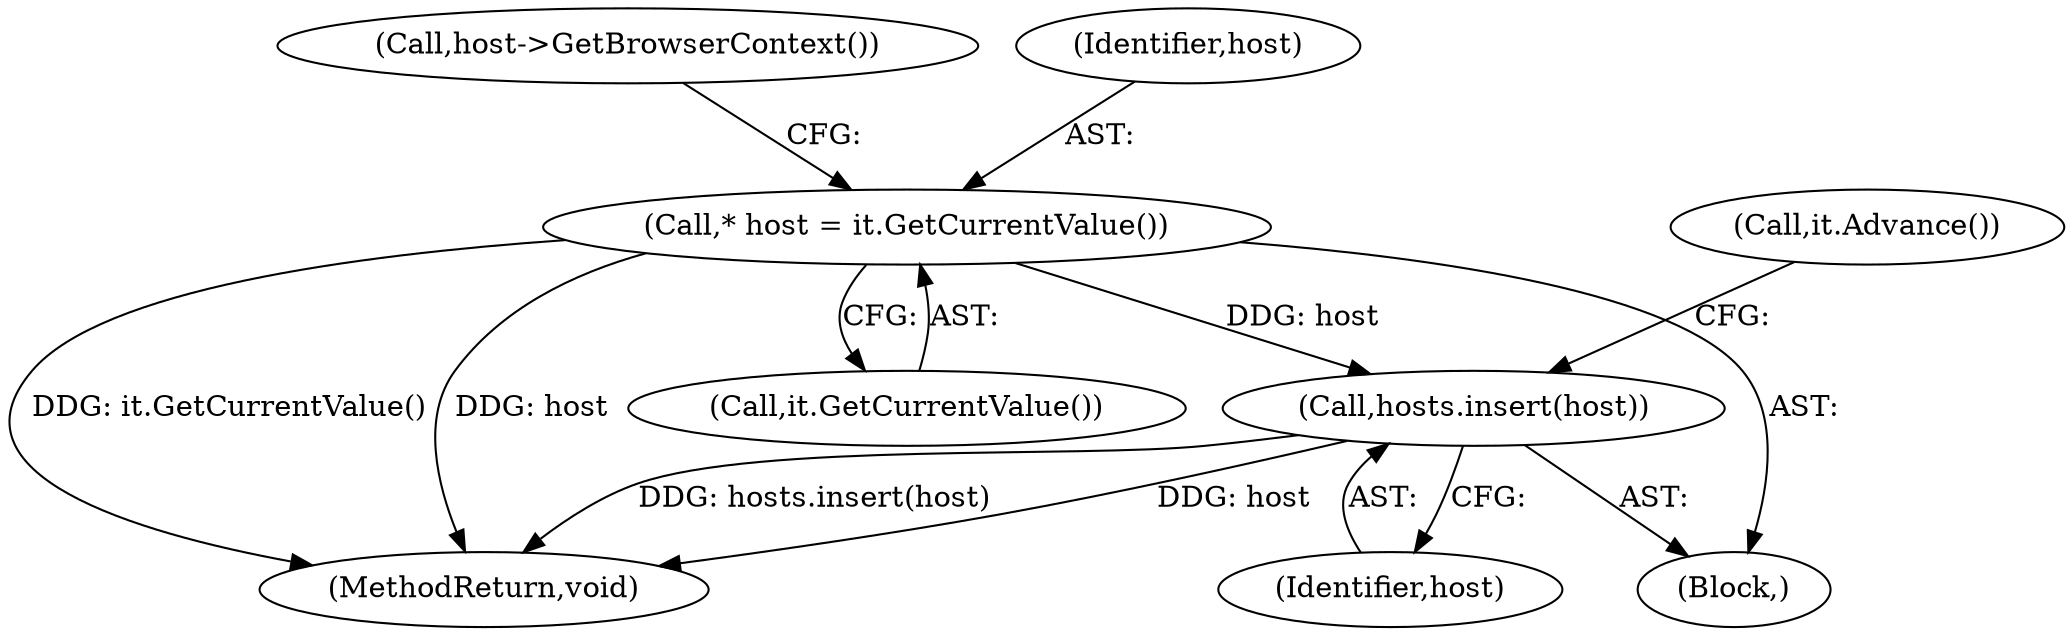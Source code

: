 digraph "1_launchpad_29014da83e5fc358d6bff0f574e9ed45e61a35ac_7@pointer" {
"1000131" [label="(Call,hosts.insert(host))"];
"1000122" [label="(Call,* host = it.GetCurrentValue())"];
"1000122" [label="(Call,* host = it.GetCurrentValue())"];
"1000142" [label="(MethodReturn,void)"];
"1000127" [label="(Call,host->GetBrowserContext())"];
"1000131" [label="(Call,hosts.insert(host))"];
"1000120" [label="(Block,)"];
"1000123" [label="(Identifier,host)"];
"1000124" [label="(Call,it.GetCurrentValue())"];
"1000132" [label="(Identifier,host)"];
"1000119" [label="(Call,it.Advance())"];
"1000131" -> "1000120"  [label="AST: "];
"1000131" -> "1000132"  [label="CFG: "];
"1000132" -> "1000131"  [label="AST: "];
"1000119" -> "1000131"  [label="CFG: "];
"1000131" -> "1000142"  [label="DDG: host"];
"1000131" -> "1000142"  [label="DDG: hosts.insert(host)"];
"1000122" -> "1000131"  [label="DDG: host"];
"1000122" -> "1000120"  [label="AST: "];
"1000122" -> "1000124"  [label="CFG: "];
"1000123" -> "1000122"  [label="AST: "];
"1000124" -> "1000122"  [label="AST: "];
"1000127" -> "1000122"  [label="CFG: "];
"1000122" -> "1000142"  [label="DDG: host"];
"1000122" -> "1000142"  [label="DDG: it.GetCurrentValue()"];
}
